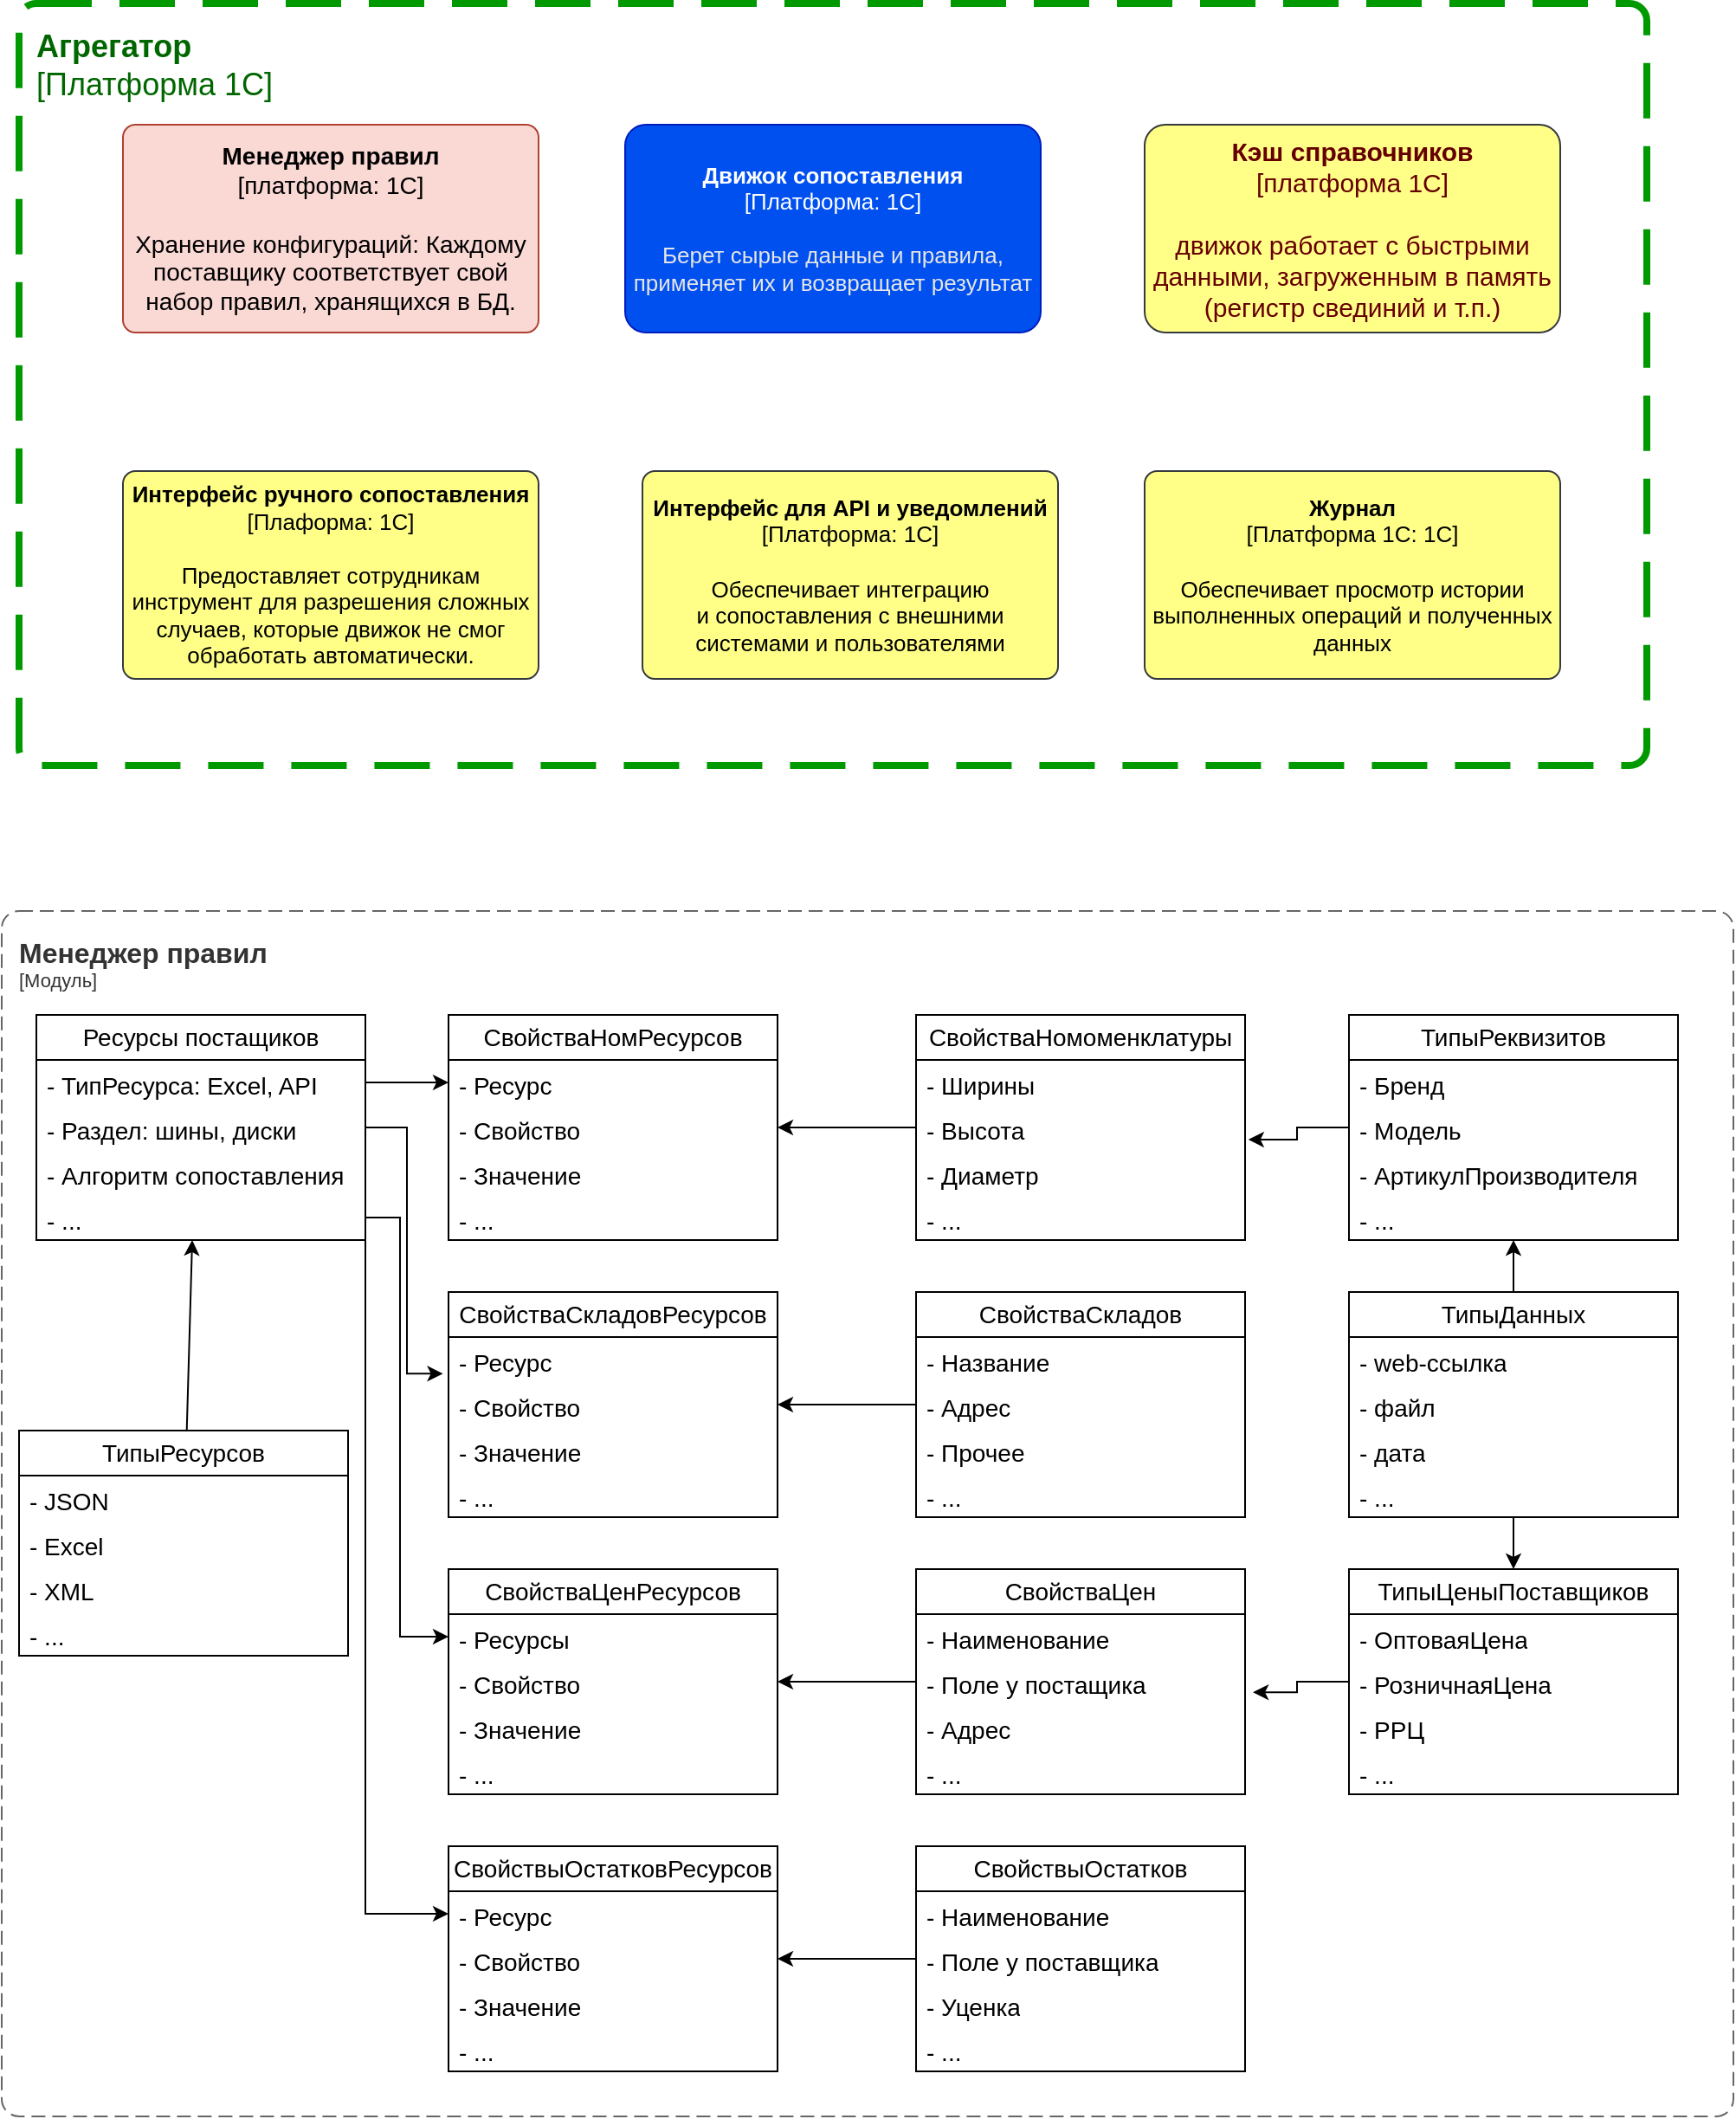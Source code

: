 <mxfile version="28.1.1">
  <diagram name="Страница — 1" id="Hz_CV8U_k82AHWR8ySK-">
    <mxGraphModel dx="2077" dy="1123" grid="1" gridSize="10" guides="1" tooltips="1" connect="1" arrows="1" fold="1" page="1" pageScale="1" pageWidth="827" pageHeight="1169" math="0" shadow="0">
      <root>
        <mxCell id="0" />
        <mxCell id="1" parent="0" />
        <object placeholders="1" c4Name="Менеджер правил" c4Type="платформа" c4Technology="1С" c4Description="Хранение конфигураций: Каждому поставщику соответствует свой набор правил, хранящихся в БД." label="&lt;font&gt;&lt;b&gt;%c4Name%&lt;/b&gt;&lt;/font&gt;&lt;div&gt;[%c4Type%: %c4Technology%]&lt;/div&gt;&lt;br&gt;&lt;div&gt;&lt;font&gt;%c4Description%&lt;/font&gt;&lt;/div&gt;" id="-YB36FEJ80O3NcBpRTo2-14">
          <mxCell style="rounded=1;whiteSpace=wrap;html=1;labelBackgroundColor=none;fillColor=#fad9d5;align=center;arcSize=6;strokeColor=#ae4132;metaEdit=1;resizable=0;points=[[0.25,0,0],[0.5,0,0],[0.75,0,0],[1,0.25,0],[1,0.5,0],[1,0.75,0],[0.75,1,0],[0.5,1,0],[0.25,1,0],[0,0.75,0],[0,0.5,0],[0,0.25,0]];fontSize=14;" vertex="1" parent="1">
            <mxGeometry x="90" y="800" width="240" height="120" as="geometry" />
          </mxCell>
        </object>
        <object placeholders="1" c4Name="Движок сопоставления" c4Type="Платформа" c4Technology="1С" c4Description="Берет сырые данные и правила, применяет их и возвращает результат" label="&lt;font&gt;&lt;b&gt;%c4Name%&lt;/b&gt;&lt;/font&gt;&lt;div&gt;[%c4Type%: %c4Technology%]&lt;/div&gt;&lt;br&gt;&lt;div&gt;&lt;font&gt;&lt;font color=&quot;#E6E6E6&quot;&gt;%c4Description%&lt;/font&gt;&lt;/font&gt;&lt;/div&gt;" id="-YB36FEJ80O3NcBpRTo2-15">
          <mxCell style="rounded=1;whiteSpace=wrap;html=1;fontSize=13;labelBackgroundColor=none;fillColor=#0050ef;align=center;arcSize=10;strokeColor=#001DBC;metaEdit=1;resizable=0;points=[[0.25,0,0],[0.5,0,0],[0.75,0,0],[1,0.25,0],[1,0.5,0],[1,0.75,0],[0.75,1,0],[0.5,1,0],[0.25,1,0],[0,0.75,0],[0,0.5,0],[0,0.25,0]];fontColor=#ffffff;" vertex="1" parent="1">
            <mxGeometry x="380" y="800" width="240" height="120" as="geometry" />
          </mxCell>
        </object>
        <object placeholders="1" c4Name="Кэш справочников" c4Type="платформа 1С" c4Description=" движок работает с быстрыми данными, загруженным в память (регистр свединий и т.п.)" label="&lt;font&gt;&lt;b&gt;%c4Name%&lt;/b&gt;&lt;/font&gt;&lt;div&gt;[%c4Type%]&lt;/div&gt;&lt;br&gt;&lt;div&gt;&lt;font&gt;&lt;font&gt;%c4Description%&lt;/font&gt;&lt;/font&gt;&lt;/div&gt;" id="-YB36FEJ80O3NcBpRTo2-16">
          <mxCell style="rounded=1;whiteSpace=wrap;html=1;labelBackgroundColor=none;fillColor=#ffff88;align=center;arcSize=10;strokeColor=#36393d;metaEdit=1;resizable=0;points=[[0.25,0,0],[0.5,0,0],[0.75,0,0],[1,0.25,0],[1,0.5,0],[1,0.75,0],[0.75,1,0],[0.5,1,0],[0.25,1,0],[0,0.75,0],[0,0.5,0],[0,0.25,0]];fontSize=15;fontColor=#660000;" vertex="1" parent="1">
            <mxGeometry x="680" y="800" width="240" height="120" as="geometry" />
          </mxCell>
        </object>
        <object placeholders="1" c4Name="Интерфейс ручного сопоставления" c4Type="Плаформа" c4Technology="1С" c4Description="Предоставляет сотрудникам инструмент для разрешения сложных случаев, которые движок не смог обработать автоматически." label="&lt;font&gt;&lt;b&gt;%c4Name%&lt;/b&gt;&lt;/font&gt;&lt;div&gt;[%c4Type%: %c4Technology%]&lt;/div&gt;&lt;br&gt;&lt;div&gt;&lt;font&gt;%c4Description%&lt;/font&gt;&lt;/div&gt;" id="-YB36FEJ80O3NcBpRTo2-17">
          <mxCell style="rounded=1;whiteSpace=wrap;html=1;labelBackgroundColor=none;fillColor=#ffff88;align=center;arcSize=6;strokeColor=#36393d;metaEdit=1;resizable=0;points=[[0.25,0,0],[0.5,0,0],[0.75,0,0],[1,0.25,0],[1,0.5,0],[1,0.75,0],[0.75,1,0],[0.5,1,0],[0.25,1,0],[0,0.75,0],[0,0.5,0],[0,0.25,0]];fontSize=13;" vertex="1" parent="1">
            <mxGeometry x="90" y="1000" width="240" height="120" as="geometry" />
          </mxCell>
        </object>
        <object placeholders="1" c4Name="Интерфейс для API и уведомлений" c4Type="Платформа" c4Technology="1С" c4Description="Обеспечивает интеграцию &#xa; и сопоставления с внешними системами и пользователями" label="&lt;font&gt;&lt;b&gt;%c4Name%&lt;/b&gt;&lt;/font&gt;&lt;div&gt;[%c4Type%: %c4Technology%]&lt;/div&gt;&lt;br&gt;&lt;div&gt;&lt;font&gt;%c4Description%&lt;/font&gt;&lt;/div&gt;" id="-YB36FEJ80O3NcBpRTo2-18">
          <mxCell style="rounded=1;whiteSpace=wrap;html=1;labelBackgroundColor=none;fillColor=#ffff88;align=center;arcSize=6;strokeColor=#36393d;metaEdit=1;resizable=0;points=[[0.25,0,0],[0.5,0,0],[0.75,0,0],[1,0.25,0],[1,0.5,0],[1,0.75,0],[0.75,1,0],[0.5,1,0],[0.25,1,0],[0,0.75,0],[0,0.5,0],[0,0.25,0]];fontSize=13;" vertex="1" parent="1">
            <mxGeometry x="390" y="1000" width="240" height="120" as="geometry" />
          </mxCell>
        </object>
        <object placeholders="1" c4Name="Журнал" c4Type="Платформа 1С" c4Technology="1С" c4Description="Обеспечивает просмотр истории выполненных операций и полученных данных" label="&lt;font&gt;&lt;b&gt;%c4Name%&lt;/b&gt;&lt;/font&gt;&lt;div&gt;[%c4Type%: %c4Technology%]&lt;/div&gt;&lt;br&gt;&lt;div&gt;&lt;font&gt;%c4Description%&lt;/font&gt;&lt;/div&gt;" id="-YB36FEJ80O3NcBpRTo2-19">
          <mxCell style="rounded=1;whiteSpace=wrap;html=1;labelBackgroundColor=none;fillColor=#ffff88;align=center;arcSize=6;strokeColor=#36393d;metaEdit=1;resizable=0;points=[[0.25,0,0],[0.5,0,0],[0.75,0,0],[1,0.25,0],[1,0.5,0],[1,0.75,0],[0.75,1,0],[0.5,1,0],[0.25,1,0],[0,0.75,0],[0,0.5,0],[0,0.25,0]];fontSize=13;" vertex="1" parent="1">
            <mxGeometry x="680" y="1000" width="240" height="120" as="geometry" />
          </mxCell>
        </object>
        <object placeholders="1" c4Name="Агрегатор" c4Type="Платформа 1С" c4Application="Платформа 1С" label="&lt;font&gt;&lt;b&gt;&lt;div style=&quot;text-align: left&quot;&gt;%c4Name%&lt;/div&gt;&lt;/b&gt;&lt;/font&gt;&lt;div style=&quot;text-align: left&quot;&gt;[%c4Application%]&lt;/div&gt;" id="-YB36FEJ80O3NcBpRTo2-20">
          <mxCell style="rounded=1;fontSize=18;whiteSpace=wrap;html=1;dashed=1;arcSize=20;labelBackgroundColor=none;align=left;verticalAlign=top;labelBorderColor=none;spacingTop=0;spacing=10;dashPattern=8 4;metaEdit=1;rotatable=0;perimeter=rectanglePerimeter;labelPadding=0;allowArrows=0;connectable=0;expand=0;recursiveResize=0;editable=1;pointerEvents=0;absoluteArcSize=1;points=[[0.25,0,0],[0.5,0,0],[0.75,0,0],[1,0.25,0],[1,0.5,0],[1,0.75,0],[0.75,1,0],[0.5,1,0],[0.25,1,0],[0,0.75,0],[0,0.5,0],[0,0.25,0]];strokeWidth=4;fillColor=none;strokeColor=#009900;fontColor=#006600;" vertex="1" parent="1">
            <mxGeometry x="30" y="730" width="940" height="440" as="geometry" />
          </mxCell>
        </object>
        <mxCell id="-YB36FEJ80O3NcBpRTo2-104" style="edgeStyle=orthogonalEdgeStyle;rounded=0;orthogonalLoop=1;jettySize=auto;html=1;entryX=0;entryY=0.5;entryDx=0;entryDy=0;" edge="1" parent="1" source="-YB36FEJ80O3NcBpRTo2-22" target="-YB36FEJ80O3NcBpRTo2-68">
          <mxGeometry relative="1" as="geometry">
            <Array as="points">
              <mxPoint x="230" y="1833" />
            </Array>
          </mxGeometry>
        </mxCell>
        <mxCell id="-YB36FEJ80O3NcBpRTo2-22" value="Ресурсы постащиков" style="swimlane;fontStyle=0;childLayout=stackLayout;horizontal=1;startSize=26;fillColor=none;horizontalStack=0;resizeParent=1;resizeParentMax=0;resizeLast=0;collapsible=1;marginBottom=0;whiteSpace=wrap;html=1;fontSize=14;" vertex="1" parent="1">
          <mxGeometry x="40" y="1314" width="190" height="130" as="geometry" />
        </mxCell>
        <mxCell id="-YB36FEJ80O3NcBpRTo2-23" value="- ТипРесурса: Excel, API" style="text;strokeColor=none;fillColor=none;align=left;verticalAlign=top;spacingLeft=4;spacingRight=4;overflow=hidden;rotatable=0;points=[[0,0.5],[1,0.5]];portConstraint=eastwest;whiteSpace=wrap;html=1;fontSize=14;" vertex="1" parent="-YB36FEJ80O3NcBpRTo2-22">
          <mxGeometry y="26" width="190" height="26" as="geometry" />
        </mxCell>
        <mxCell id="-YB36FEJ80O3NcBpRTo2-24" value="- Раздел: шины, диски" style="text;strokeColor=none;fillColor=none;align=left;verticalAlign=top;spacingLeft=4;spacingRight=4;overflow=hidden;rotatable=0;points=[[0,0.5],[1,0.5]];portConstraint=eastwest;whiteSpace=wrap;html=1;fontSize=14;" vertex="1" parent="-YB36FEJ80O3NcBpRTo2-22">
          <mxGeometry y="52" width="190" height="26" as="geometry" />
        </mxCell>
        <mxCell id="-YB36FEJ80O3NcBpRTo2-25" value="- Алгоритм сопоставления" style="text;strokeColor=none;fillColor=none;align=left;verticalAlign=top;spacingLeft=4;spacingRight=4;overflow=hidden;rotatable=0;points=[[0,0.5],[1,0.5]];portConstraint=eastwest;whiteSpace=wrap;html=1;fontSize=14;" vertex="1" parent="-YB36FEJ80O3NcBpRTo2-22">
          <mxGeometry y="78" width="190" height="26" as="geometry" />
        </mxCell>
        <mxCell id="-YB36FEJ80O3NcBpRTo2-26" value="- ..." style="text;strokeColor=none;fillColor=none;align=left;verticalAlign=top;spacingLeft=4;spacingRight=4;overflow=hidden;rotatable=0;points=[[0,0.5],[1,0.5]];portConstraint=eastwest;whiteSpace=wrap;html=1;fontSize=14;" vertex="1" parent="-YB36FEJ80O3NcBpRTo2-22">
          <mxGeometry y="104" width="190" height="26" as="geometry" />
        </mxCell>
        <mxCell id="-YB36FEJ80O3NcBpRTo2-27" value="ТипыРеквизитов" style="swimlane;fontStyle=0;childLayout=stackLayout;horizontal=1;startSize=26;fillColor=none;horizontalStack=0;resizeParent=1;resizeParentMax=0;resizeLast=0;collapsible=1;marginBottom=0;whiteSpace=wrap;html=1;fontSize=14;" vertex="1" parent="1">
          <mxGeometry x="798" y="1314" width="190" height="130" as="geometry" />
        </mxCell>
        <mxCell id="-YB36FEJ80O3NcBpRTo2-28" value="- Бренд" style="text;strokeColor=none;fillColor=none;align=left;verticalAlign=top;spacingLeft=4;spacingRight=4;overflow=hidden;rotatable=0;points=[[0,0.5],[1,0.5]];portConstraint=eastwest;whiteSpace=wrap;html=1;fontSize=14;" vertex="1" parent="-YB36FEJ80O3NcBpRTo2-27">
          <mxGeometry y="26" width="190" height="26" as="geometry" />
        </mxCell>
        <mxCell id="-YB36FEJ80O3NcBpRTo2-29" value="- Модель" style="text;strokeColor=none;fillColor=none;align=left;verticalAlign=top;spacingLeft=4;spacingRight=4;overflow=hidden;rotatable=0;points=[[0,0.5],[1,0.5]];portConstraint=eastwest;whiteSpace=wrap;html=1;fontSize=14;" vertex="1" parent="-YB36FEJ80O3NcBpRTo2-27">
          <mxGeometry y="52" width="190" height="26" as="geometry" />
        </mxCell>
        <mxCell id="-YB36FEJ80O3NcBpRTo2-30" value="- АртикулПроизводителя" style="text;strokeColor=none;fillColor=none;align=left;verticalAlign=top;spacingLeft=4;spacingRight=4;overflow=hidden;rotatable=0;points=[[0,0.5],[1,0.5]];portConstraint=eastwest;whiteSpace=wrap;html=1;fontSize=14;" vertex="1" parent="-YB36FEJ80O3NcBpRTo2-27">
          <mxGeometry y="78" width="190" height="26" as="geometry" />
        </mxCell>
        <mxCell id="-YB36FEJ80O3NcBpRTo2-31" value="- ..." style="text;strokeColor=none;fillColor=none;align=left;verticalAlign=top;spacingLeft=4;spacingRight=4;overflow=hidden;rotatable=0;points=[[0,0.5],[1,0.5]];portConstraint=eastwest;whiteSpace=wrap;html=1;fontSize=14;" vertex="1" parent="-YB36FEJ80O3NcBpRTo2-27">
          <mxGeometry y="104" width="190" height="26" as="geometry" />
        </mxCell>
        <mxCell id="-YB36FEJ80O3NcBpRTo2-32" value="ТипыРесурсов" style="swimlane;fontStyle=0;childLayout=stackLayout;horizontal=1;startSize=26;fillColor=none;horizontalStack=0;resizeParent=1;resizeParentMax=0;resizeLast=0;collapsible=1;marginBottom=0;whiteSpace=wrap;html=1;fontSize=14;" vertex="1" parent="1">
          <mxGeometry x="30" y="1554" width="190" height="130" as="geometry" />
        </mxCell>
        <mxCell id="-YB36FEJ80O3NcBpRTo2-33" value="- JSON" style="text;strokeColor=none;fillColor=none;align=left;verticalAlign=top;spacingLeft=4;spacingRight=4;overflow=hidden;rotatable=0;points=[[0,0.5],[1,0.5]];portConstraint=eastwest;whiteSpace=wrap;html=1;fontSize=14;" vertex="1" parent="-YB36FEJ80O3NcBpRTo2-32">
          <mxGeometry y="26" width="190" height="26" as="geometry" />
        </mxCell>
        <mxCell id="-YB36FEJ80O3NcBpRTo2-34" value="- Excel" style="text;strokeColor=none;fillColor=none;align=left;verticalAlign=top;spacingLeft=4;spacingRight=4;overflow=hidden;rotatable=0;points=[[0,0.5],[1,0.5]];portConstraint=eastwest;whiteSpace=wrap;html=1;fontSize=14;" vertex="1" parent="-YB36FEJ80O3NcBpRTo2-32">
          <mxGeometry y="52" width="190" height="26" as="geometry" />
        </mxCell>
        <mxCell id="-YB36FEJ80O3NcBpRTo2-35" value="- XML" style="text;strokeColor=none;fillColor=none;align=left;verticalAlign=top;spacingLeft=4;spacingRight=4;overflow=hidden;rotatable=0;points=[[0,0.5],[1,0.5]];portConstraint=eastwest;whiteSpace=wrap;html=1;fontSize=14;" vertex="1" parent="-YB36FEJ80O3NcBpRTo2-32">
          <mxGeometry y="78" width="190" height="26" as="geometry" />
        </mxCell>
        <mxCell id="-YB36FEJ80O3NcBpRTo2-36" value="- ..." style="text;strokeColor=none;fillColor=none;align=left;verticalAlign=top;spacingLeft=4;spacingRight=4;overflow=hidden;rotatable=0;points=[[0,0.5],[1,0.5]];portConstraint=eastwest;whiteSpace=wrap;html=1;fontSize=14;" vertex="1" parent="-YB36FEJ80O3NcBpRTo2-32">
          <mxGeometry y="104" width="190" height="26" as="geometry" />
        </mxCell>
        <mxCell id="-YB36FEJ80O3NcBpRTo2-112" style="edgeStyle=orthogonalEdgeStyle;rounded=0;orthogonalLoop=1;jettySize=auto;html=1;entryX=0.5;entryY=0;entryDx=0;entryDy=0;" edge="1" parent="1" source="-YB36FEJ80O3NcBpRTo2-37" target="-YB36FEJ80O3NcBpRTo2-42">
          <mxGeometry relative="1" as="geometry" />
        </mxCell>
        <mxCell id="-YB36FEJ80O3NcBpRTo2-37" value="ТипыДанных" style="swimlane;fontStyle=0;childLayout=stackLayout;horizontal=1;startSize=26;fillColor=none;horizontalStack=0;resizeParent=1;resizeParentMax=0;resizeLast=0;collapsible=1;marginBottom=0;whiteSpace=wrap;html=1;fontSize=14;" vertex="1" parent="1">
          <mxGeometry x="798" y="1474" width="190" height="130" as="geometry" />
        </mxCell>
        <mxCell id="-YB36FEJ80O3NcBpRTo2-38" value="- web-ссылка" style="text;strokeColor=none;fillColor=none;align=left;verticalAlign=top;spacingLeft=4;spacingRight=4;overflow=hidden;rotatable=0;points=[[0,0.5],[1,0.5]];portConstraint=eastwest;whiteSpace=wrap;html=1;fontSize=14;" vertex="1" parent="-YB36FEJ80O3NcBpRTo2-37">
          <mxGeometry y="26" width="190" height="26" as="geometry" />
        </mxCell>
        <mxCell id="-YB36FEJ80O3NcBpRTo2-39" value="- файл" style="text;strokeColor=none;fillColor=none;align=left;verticalAlign=top;spacingLeft=4;spacingRight=4;overflow=hidden;rotatable=0;points=[[0,0.5],[1,0.5]];portConstraint=eastwest;whiteSpace=wrap;html=1;fontSize=14;" vertex="1" parent="-YB36FEJ80O3NcBpRTo2-37">
          <mxGeometry y="52" width="190" height="26" as="geometry" />
        </mxCell>
        <mxCell id="-YB36FEJ80O3NcBpRTo2-40" value="- дата" style="text;strokeColor=none;fillColor=none;align=left;verticalAlign=top;spacingLeft=4;spacingRight=4;overflow=hidden;rotatable=0;points=[[0,0.5],[1,0.5]];portConstraint=eastwest;whiteSpace=wrap;html=1;fontSize=14;" vertex="1" parent="-YB36FEJ80O3NcBpRTo2-37">
          <mxGeometry y="78" width="190" height="26" as="geometry" />
        </mxCell>
        <mxCell id="-YB36FEJ80O3NcBpRTo2-41" value="- ..." style="text;strokeColor=none;fillColor=none;align=left;verticalAlign=top;spacingLeft=4;spacingRight=4;overflow=hidden;rotatable=0;points=[[0,0.5],[1,0.5]];portConstraint=eastwest;whiteSpace=wrap;html=1;fontSize=14;" vertex="1" parent="-YB36FEJ80O3NcBpRTo2-37">
          <mxGeometry y="104" width="190" height="26" as="geometry" />
        </mxCell>
        <mxCell id="-YB36FEJ80O3NcBpRTo2-42" value="ТипыЦеныПоставщиков" style="swimlane;fontStyle=0;childLayout=stackLayout;horizontal=1;startSize=26;fillColor=none;horizontalStack=0;resizeParent=1;resizeParentMax=0;resizeLast=0;collapsible=1;marginBottom=0;whiteSpace=wrap;html=1;fontSize=14;" vertex="1" parent="1">
          <mxGeometry x="798" y="1634" width="190" height="130" as="geometry" />
        </mxCell>
        <mxCell id="-YB36FEJ80O3NcBpRTo2-43" value="- ОптоваяЦена" style="text;strokeColor=none;fillColor=none;align=left;verticalAlign=top;spacingLeft=4;spacingRight=4;overflow=hidden;rotatable=0;points=[[0,0.5],[1,0.5]];portConstraint=eastwest;whiteSpace=wrap;html=1;fontSize=14;" vertex="1" parent="-YB36FEJ80O3NcBpRTo2-42">
          <mxGeometry y="26" width="190" height="26" as="geometry" />
        </mxCell>
        <mxCell id="-YB36FEJ80O3NcBpRTo2-44" value="- РозничнаяЦена" style="text;strokeColor=none;fillColor=none;align=left;verticalAlign=top;spacingLeft=4;spacingRight=4;overflow=hidden;rotatable=0;points=[[0,0.5],[1,0.5]];portConstraint=eastwest;whiteSpace=wrap;html=1;fontSize=14;" vertex="1" parent="-YB36FEJ80O3NcBpRTo2-42">
          <mxGeometry y="52" width="190" height="26" as="geometry" />
        </mxCell>
        <mxCell id="-YB36FEJ80O3NcBpRTo2-45" value="- РРЦ" style="text;strokeColor=none;fillColor=none;align=left;verticalAlign=top;spacingLeft=4;spacingRight=4;overflow=hidden;rotatable=0;points=[[0,0.5],[1,0.5]];portConstraint=eastwest;whiteSpace=wrap;html=1;fontSize=14;" vertex="1" parent="-YB36FEJ80O3NcBpRTo2-42">
          <mxGeometry y="78" width="190" height="26" as="geometry" />
        </mxCell>
        <mxCell id="-YB36FEJ80O3NcBpRTo2-46" value="- ..." style="text;strokeColor=none;fillColor=none;align=left;verticalAlign=top;spacingLeft=4;spacingRight=4;overflow=hidden;rotatable=0;points=[[0,0.5],[1,0.5]];portConstraint=eastwest;whiteSpace=wrap;html=1;fontSize=14;" vertex="1" parent="-YB36FEJ80O3NcBpRTo2-42">
          <mxGeometry y="104" width="190" height="26" as="geometry" />
        </mxCell>
        <mxCell id="-YB36FEJ80O3NcBpRTo2-52" value="СвойстваНомРесурсов" style="swimlane;fontStyle=0;childLayout=stackLayout;horizontal=1;startSize=26;fillColor=none;horizontalStack=0;resizeParent=1;resizeParentMax=0;resizeLast=0;collapsible=1;marginBottom=0;whiteSpace=wrap;html=1;fontSize=14;" vertex="1" parent="1">
          <mxGeometry x="278" y="1314" width="190" height="130" as="geometry" />
        </mxCell>
        <mxCell id="-YB36FEJ80O3NcBpRTo2-53" value="- Ресурс" style="text;strokeColor=none;fillColor=none;align=left;verticalAlign=top;spacingLeft=4;spacingRight=4;overflow=hidden;rotatable=0;points=[[0,0.5],[1,0.5]];portConstraint=eastwest;whiteSpace=wrap;html=1;fontSize=14;" vertex="1" parent="-YB36FEJ80O3NcBpRTo2-52">
          <mxGeometry y="26" width="190" height="26" as="geometry" />
        </mxCell>
        <mxCell id="-YB36FEJ80O3NcBpRTo2-54" value="- Свойство" style="text;strokeColor=none;fillColor=none;align=left;verticalAlign=top;spacingLeft=4;spacingRight=4;overflow=hidden;rotatable=0;points=[[0,0.5],[1,0.5]];portConstraint=eastwest;whiteSpace=wrap;html=1;fontSize=14;" vertex="1" parent="-YB36FEJ80O3NcBpRTo2-52">
          <mxGeometry y="52" width="190" height="26" as="geometry" />
        </mxCell>
        <mxCell id="-YB36FEJ80O3NcBpRTo2-55" value="- Значение" style="text;strokeColor=none;fillColor=none;align=left;verticalAlign=top;spacingLeft=4;spacingRight=4;overflow=hidden;rotatable=0;points=[[0,0.5],[1,0.5]];portConstraint=eastwest;whiteSpace=wrap;html=1;fontSize=14;" vertex="1" parent="-YB36FEJ80O3NcBpRTo2-52">
          <mxGeometry y="78" width="190" height="26" as="geometry" />
        </mxCell>
        <mxCell id="-YB36FEJ80O3NcBpRTo2-56" value="- ..." style="text;strokeColor=none;fillColor=none;align=left;verticalAlign=top;spacingLeft=4;spacingRight=4;overflow=hidden;rotatable=0;points=[[0,0.5],[1,0.5]];portConstraint=eastwest;whiteSpace=wrap;html=1;fontSize=14;" vertex="1" parent="-YB36FEJ80O3NcBpRTo2-52">
          <mxGeometry y="104" width="190" height="26" as="geometry" />
        </mxCell>
        <mxCell id="-YB36FEJ80O3NcBpRTo2-57" value="СвойстваСкладовРесурсов" style="swimlane;fontStyle=0;childLayout=stackLayout;horizontal=1;startSize=26;fillColor=none;horizontalStack=0;resizeParent=1;resizeParentMax=0;resizeLast=0;collapsible=1;marginBottom=0;whiteSpace=wrap;html=1;fontSize=14;" vertex="1" parent="1">
          <mxGeometry x="278" y="1474" width="190" height="130" as="geometry" />
        </mxCell>
        <mxCell id="-YB36FEJ80O3NcBpRTo2-58" value="- Ресурс" style="text;strokeColor=none;fillColor=none;align=left;verticalAlign=top;spacingLeft=4;spacingRight=4;overflow=hidden;rotatable=0;points=[[0,0.5],[1,0.5]];portConstraint=eastwest;whiteSpace=wrap;html=1;fontSize=14;" vertex="1" parent="-YB36FEJ80O3NcBpRTo2-57">
          <mxGeometry y="26" width="190" height="26" as="geometry" />
        </mxCell>
        <mxCell id="-YB36FEJ80O3NcBpRTo2-59" value="- Свойство" style="text;strokeColor=none;fillColor=none;align=left;verticalAlign=top;spacingLeft=4;spacingRight=4;overflow=hidden;rotatable=0;points=[[0,0.5],[1,0.5]];portConstraint=eastwest;whiteSpace=wrap;html=1;fontSize=14;" vertex="1" parent="-YB36FEJ80O3NcBpRTo2-57">
          <mxGeometry y="52" width="190" height="26" as="geometry" />
        </mxCell>
        <mxCell id="-YB36FEJ80O3NcBpRTo2-60" value="- Значение" style="text;strokeColor=none;fillColor=none;align=left;verticalAlign=top;spacingLeft=4;spacingRight=4;overflow=hidden;rotatable=0;points=[[0,0.5],[1,0.5]];portConstraint=eastwest;whiteSpace=wrap;html=1;fontSize=14;" vertex="1" parent="-YB36FEJ80O3NcBpRTo2-57">
          <mxGeometry y="78" width="190" height="26" as="geometry" />
        </mxCell>
        <mxCell id="-YB36FEJ80O3NcBpRTo2-61" value="- ..." style="text;strokeColor=none;fillColor=none;align=left;verticalAlign=top;spacingLeft=4;spacingRight=4;overflow=hidden;rotatable=0;points=[[0,0.5],[1,0.5]];portConstraint=eastwest;whiteSpace=wrap;html=1;fontSize=14;" vertex="1" parent="-YB36FEJ80O3NcBpRTo2-57">
          <mxGeometry y="104" width="190" height="26" as="geometry" />
        </mxCell>
        <mxCell id="-YB36FEJ80O3NcBpRTo2-62" value="СвойстваЦенРесурсов" style="swimlane;fontStyle=0;childLayout=stackLayout;horizontal=1;startSize=26;fillColor=none;horizontalStack=0;resizeParent=1;resizeParentMax=0;resizeLast=0;collapsible=1;marginBottom=0;whiteSpace=wrap;html=1;fontSize=14;" vertex="1" parent="1">
          <mxGeometry x="278" y="1634" width="190" height="130" as="geometry" />
        </mxCell>
        <mxCell id="-YB36FEJ80O3NcBpRTo2-63" value="- Ресурсы" style="text;strokeColor=none;fillColor=none;align=left;verticalAlign=top;spacingLeft=4;spacingRight=4;overflow=hidden;rotatable=0;points=[[0,0.5],[1,0.5]];portConstraint=eastwest;whiteSpace=wrap;html=1;fontSize=14;" vertex="1" parent="-YB36FEJ80O3NcBpRTo2-62">
          <mxGeometry y="26" width="190" height="26" as="geometry" />
        </mxCell>
        <mxCell id="-YB36FEJ80O3NcBpRTo2-64" value="- Свойство" style="text;strokeColor=none;fillColor=none;align=left;verticalAlign=top;spacingLeft=4;spacingRight=4;overflow=hidden;rotatable=0;points=[[0,0.5],[1,0.5]];portConstraint=eastwest;whiteSpace=wrap;html=1;fontSize=14;" vertex="1" parent="-YB36FEJ80O3NcBpRTo2-62">
          <mxGeometry y="52" width="190" height="26" as="geometry" />
        </mxCell>
        <mxCell id="-YB36FEJ80O3NcBpRTo2-65" value="- Значение" style="text;strokeColor=none;fillColor=none;align=left;verticalAlign=top;spacingLeft=4;spacingRight=4;overflow=hidden;rotatable=0;points=[[0,0.5],[1,0.5]];portConstraint=eastwest;whiteSpace=wrap;html=1;fontSize=14;" vertex="1" parent="-YB36FEJ80O3NcBpRTo2-62">
          <mxGeometry y="78" width="190" height="26" as="geometry" />
        </mxCell>
        <mxCell id="-YB36FEJ80O3NcBpRTo2-66" value="- ..." style="text;strokeColor=none;fillColor=none;align=left;verticalAlign=top;spacingLeft=4;spacingRight=4;overflow=hidden;rotatable=0;points=[[0,0.5],[1,0.5]];portConstraint=eastwest;whiteSpace=wrap;html=1;fontSize=14;" vertex="1" parent="-YB36FEJ80O3NcBpRTo2-62">
          <mxGeometry y="104" width="190" height="26" as="geometry" />
        </mxCell>
        <mxCell id="-YB36FEJ80O3NcBpRTo2-67" value="СвойствыОстатковРесурсов" style="swimlane;fontStyle=0;childLayout=stackLayout;horizontal=1;startSize=26;fillColor=none;horizontalStack=0;resizeParent=1;resizeParentMax=0;resizeLast=0;collapsible=1;marginBottom=0;whiteSpace=wrap;html=1;fontSize=14;" vertex="1" parent="1">
          <mxGeometry x="278" y="1794" width="190" height="130" as="geometry" />
        </mxCell>
        <mxCell id="-YB36FEJ80O3NcBpRTo2-68" value="- Ресурс" style="text;strokeColor=none;fillColor=none;align=left;verticalAlign=top;spacingLeft=4;spacingRight=4;overflow=hidden;rotatable=0;points=[[0,0.5],[1,0.5]];portConstraint=eastwest;whiteSpace=wrap;html=1;fontSize=14;" vertex="1" parent="-YB36FEJ80O3NcBpRTo2-67">
          <mxGeometry y="26" width="190" height="26" as="geometry" />
        </mxCell>
        <mxCell id="-YB36FEJ80O3NcBpRTo2-69" value="- Свойство" style="text;strokeColor=none;fillColor=none;align=left;verticalAlign=top;spacingLeft=4;spacingRight=4;overflow=hidden;rotatable=0;points=[[0,0.5],[1,0.5]];portConstraint=eastwest;whiteSpace=wrap;html=1;fontSize=14;" vertex="1" parent="-YB36FEJ80O3NcBpRTo2-67">
          <mxGeometry y="52" width="190" height="26" as="geometry" />
        </mxCell>
        <mxCell id="-YB36FEJ80O3NcBpRTo2-70" value="- Значение" style="text;strokeColor=none;fillColor=none;align=left;verticalAlign=top;spacingLeft=4;spacingRight=4;overflow=hidden;rotatable=0;points=[[0,0.5],[1,0.5]];portConstraint=eastwest;whiteSpace=wrap;html=1;fontSize=14;" vertex="1" parent="-YB36FEJ80O3NcBpRTo2-67">
          <mxGeometry y="78" width="190" height="26" as="geometry" />
        </mxCell>
        <mxCell id="-YB36FEJ80O3NcBpRTo2-71" value="- ..." style="text;strokeColor=none;fillColor=none;align=left;verticalAlign=top;spacingLeft=4;spacingRight=4;overflow=hidden;rotatable=0;points=[[0,0.5],[1,0.5]];portConstraint=eastwest;whiteSpace=wrap;html=1;fontSize=14;" vertex="1" parent="-YB36FEJ80O3NcBpRTo2-67">
          <mxGeometry y="104" width="190" height="26" as="geometry" />
        </mxCell>
        <object placeholders="1" c4Name="Менеджер правил" c4Type="ContainerScopeBoundary" c4Application="Модуль" label="&lt;font style=&quot;font-size: 16px&quot;&gt;&lt;b&gt;&lt;div style=&quot;text-align: left&quot;&gt;%c4Name%&lt;/div&gt;&lt;/b&gt;&lt;/font&gt;&lt;div style=&quot;text-align: left&quot;&gt;[%c4Application%]&lt;/div&gt;" id="-YB36FEJ80O3NcBpRTo2-77">
          <mxCell style="rounded=1;fontSize=11;whiteSpace=wrap;html=1;dashed=1;arcSize=20;fillColor=none;strokeColor=#666666;fontColor=#333333;labelBackgroundColor=none;align=left;verticalAlign=top;labelBorderColor=none;spacingTop=0;spacing=10;dashPattern=8 4;metaEdit=1;rotatable=0;perimeter=rectanglePerimeter;noLabel=0;labelPadding=0;allowArrows=0;connectable=0;expand=0;recursiveResize=0;editable=1;pointerEvents=0;absoluteArcSize=1;points=[[0.25,0,0],[0.5,0,0],[0.75,0,0],[1,0.25,0],[1,0.5,0],[1,0.75,0],[0.75,1,0],[0.5,1,0],[0.25,1,0],[0,0.75,0],[0,0.5,0],[0,0.25,0]];" vertex="1" parent="1">
            <mxGeometry x="20" y="1254" width="1000" height="696" as="geometry" />
          </mxCell>
        </object>
        <mxCell id="-YB36FEJ80O3NcBpRTo2-78" style="edgeStyle=orthogonalEdgeStyle;rounded=0;orthogonalLoop=1;jettySize=auto;html=1;entryX=0;entryY=0.5;entryDx=0;entryDy=0;" edge="1" parent="1" source="-YB36FEJ80O3NcBpRTo2-23" target="-YB36FEJ80O3NcBpRTo2-53">
          <mxGeometry relative="1" as="geometry" />
        </mxCell>
        <mxCell id="-YB36FEJ80O3NcBpRTo2-105" style="edgeStyle=orthogonalEdgeStyle;rounded=0;orthogonalLoop=1;jettySize=auto;html=1;entryX=1;entryY=0.5;entryDx=0;entryDy=0;" edge="1" parent="1" source="-YB36FEJ80O3NcBpRTo2-80" target="-YB36FEJ80O3NcBpRTo2-54">
          <mxGeometry relative="1" as="geometry" />
        </mxCell>
        <mxCell id="-YB36FEJ80O3NcBpRTo2-80" value="СвойстваНомоменклатуры" style="swimlane;fontStyle=0;childLayout=stackLayout;horizontal=1;startSize=26;fillColor=none;horizontalStack=0;resizeParent=1;resizeParentMax=0;resizeLast=0;collapsible=1;marginBottom=0;whiteSpace=wrap;html=1;fontSize=14;" vertex="1" parent="1">
          <mxGeometry x="548" y="1314" width="190" height="130" as="geometry" />
        </mxCell>
        <mxCell id="-YB36FEJ80O3NcBpRTo2-81" value="- Ширины" style="text;strokeColor=none;fillColor=none;align=left;verticalAlign=top;spacingLeft=4;spacingRight=4;overflow=hidden;rotatable=0;points=[[0,0.5],[1,0.5]];portConstraint=eastwest;whiteSpace=wrap;html=1;fontSize=14;" vertex="1" parent="-YB36FEJ80O3NcBpRTo2-80">
          <mxGeometry y="26" width="190" height="26" as="geometry" />
        </mxCell>
        <mxCell id="-YB36FEJ80O3NcBpRTo2-82" value="- Высота" style="text;strokeColor=none;fillColor=none;align=left;verticalAlign=top;spacingLeft=4;spacingRight=4;overflow=hidden;rotatable=0;points=[[0,0.5],[1,0.5]];portConstraint=eastwest;whiteSpace=wrap;html=1;fontSize=14;" vertex="1" parent="-YB36FEJ80O3NcBpRTo2-80">
          <mxGeometry y="52" width="190" height="26" as="geometry" />
        </mxCell>
        <mxCell id="-YB36FEJ80O3NcBpRTo2-83" value="- Диаметр" style="text;strokeColor=none;fillColor=none;align=left;verticalAlign=top;spacingLeft=4;spacingRight=4;overflow=hidden;rotatable=0;points=[[0,0.5],[1,0.5]];portConstraint=eastwest;whiteSpace=wrap;html=1;fontSize=14;" vertex="1" parent="-YB36FEJ80O3NcBpRTo2-80">
          <mxGeometry y="78" width="190" height="26" as="geometry" />
        </mxCell>
        <mxCell id="-YB36FEJ80O3NcBpRTo2-84" value="- ..." style="text;strokeColor=none;fillColor=none;align=left;verticalAlign=top;spacingLeft=4;spacingRight=4;overflow=hidden;rotatable=0;points=[[0,0.5],[1,0.5]];portConstraint=eastwest;whiteSpace=wrap;html=1;fontSize=14;" vertex="1" parent="-YB36FEJ80O3NcBpRTo2-80">
          <mxGeometry y="104" width="190" height="26" as="geometry" />
        </mxCell>
        <mxCell id="-YB36FEJ80O3NcBpRTo2-85" value="СвойстваСкладов" style="swimlane;fontStyle=0;childLayout=stackLayout;horizontal=1;startSize=26;fillColor=none;horizontalStack=0;resizeParent=1;resizeParentMax=0;resizeLast=0;collapsible=1;marginBottom=0;whiteSpace=wrap;html=1;fontSize=14;" vertex="1" parent="1">
          <mxGeometry x="548" y="1474" width="190" height="130" as="geometry" />
        </mxCell>
        <mxCell id="-YB36FEJ80O3NcBpRTo2-86" value="- Название" style="text;strokeColor=none;fillColor=none;align=left;verticalAlign=top;spacingLeft=4;spacingRight=4;overflow=hidden;rotatable=0;points=[[0,0.5],[1,0.5]];portConstraint=eastwest;whiteSpace=wrap;html=1;fontSize=14;" vertex="1" parent="-YB36FEJ80O3NcBpRTo2-85">
          <mxGeometry y="26" width="190" height="26" as="geometry" />
        </mxCell>
        <mxCell id="-YB36FEJ80O3NcBpRTo2-87" value="- Адрес" style="text;strokeColor=none;fillColor=none;align=left;verticalAlign=top;spacingLeft=4;spacingRight=4;overflow=hidden;rotatable=0;points=[[0,0.5],[1,0.5]];portConstraint=eastwest;whiteSpace=wrap;html=1;fontSize=14;" vertex="1" parent="-YB36FEJ80O3NcBpRTo2-85">
          <mxGeometry y="52" width="190" height="26" as="geometry" />
        </mxCell>
        <mxCell id="-YB36FEJ80O3NcBpRTo2-88" value="- Прочее" style="text;strokeColor=none;fillColor=none;align=left;verticalAlign=top;spacingLeft=4;spacingRight=4;overflow=hidden;rotatable=0;points=[[0,0.5],[1,0.5]];portConstraint=eastwest;whiteSpace=wrap;html=1;fontSize=14;" vertex="1" parent="-YB36FEJ80O3NcBpRTo2-85">
          <mxGeometry y="78" width="190" height="26" as="geometry" />
        </mxCell>
        <mxCell id="-YB36FEJ80O3NcBpRTo2-89" value="- ..." style="text;strokeColor=none;fillColor=none;align=left;verticalAlign=top;spacingLeft=4;spacingRight=4;overflow=hidden;rotatable=0;points=[[0,0.5],[1,0.5]];portConstraint=eastwest;whiteSpace=wrap;html=1;fontSize=14;" vertex="1" parent="-YB36FEJ80O3NcBpRTo2-85">
          <mxGeometry y="104" width="190" height="26" as="geometry" />
        </mxCell>
        <mxCell id="-YB36FEJ80O3NcBpRTo2-107" style="edgeStyle=orthogonalEdgeStyle;rounded=0;orthogonalLoop=1;jettySize=auto;html=1;entryX=1;entryY=0.5;entryDx=0;entryDy=0;" edge="1" parent="1" source="-YB36FEJ80O3NcBpRTo2-90" target="-YB36FEJ80O3NcBpRTo2-64">
          <mxGeometry relative="1" as="geometry" />
        </mxCell>
        <mxCell id="-YB36FEJ80O3NcBpRTo2-90" value="СвойстваЦен" style="swimlane;fontStyle=0;childLayout=stackLayout;horizontal=1;startSize=26;fillColor=none;horizontalStack=0;resizeParent=1;resizeParentMax=0;resizeLast=0;collapsible=1;marginBottom=0;whiteSpace=wrap;html=1;fontSize=14;" vertex="1" parent="1">
          <mxGeometry x="548" y="1634" width="190" height="130" as="geometry" />
        </mxCell>
        <mxCell id="-YB36FEJ80O3NcBpRTo2-91" value="- Наименование" style="text;strokeColor=none;fillColor=none;align=left;verticalAlign=top;spacingLeft=4;spacingRight=4;overflow=hidden;rotatable=0;points=[[0,0.5],[1,0.5]];portConstraint=eastwest;whiteSpace=wrap;html=1;fontSize=14;" vertex="1" parent="-YB36FEJ80O3NcBpRTo2-90">
          <mxGeometry y="26" width="190" height="26" as="geometry" />
        </mxCell>
        <mxCell id="-YB36FEJ80O3NcBpRTo2-92" value="- Поле у постащика" style="text;strokeColor=none;fillColor=none;align=left;verticalAlign=top;spacingLeft=4;spacingRight=4;overflow=hidden;rotatable=0;points=[[0,0.5],[1,0.5]];portConstraint=eastwest;whiteSpace=wrap;html=1;fontSize=14;" vertex="1" parent="-YB36FEJ80O3NcBpRTo2-90">
          <mxGeometry y="52" width="190" height="26" as="geometry" />
        </mxCell>
        <mxCell id="-YB36FEJ80O3NcBpRTo2-93" value="- Адрес" style="text;strokeColor=none;fillColor=none;align=left;verticalAlign=top;spacingLeft=4;spacingRight=4;overflow=hidden;rotatable=0;points=[[0,0.5],[1,0.5]];portConstraint=eastwest;whiteSpace=wrap;html=1;fontSize=14;" vertex="1" parent="-YB36FEJ80O3NcBpRTo2-90">
          <mxGeometry y="78" width="190" height="26" as="geometry" />
        </mxCell>
        <mxCell id="-YB36FEJ80O3NcBpRTo2-94" value="- ..." style="text;strokeColor=none;fillColor=none;align=left;verticalAlign=top;spacingLeft=4;spacingRight=4;overflow=hidden;rotatable=0;points=[[0,0.5],[1,0.5]];portConstraint=eastwest;whiteSpace=wrap;html=1;fontSize=14;" vertex="1" parent="-YB36FEJ80O3NcBpRTo2-90">
          <mxGeometry y="104" width="190" height="26" as="geometry" />
        </mxCell>
        <mxCell id="-YB36FEJ80O3NcBpRTo2-108" style="edgeStyle=orthogonalEdgeStyle;rounded=0;orthogonalLoop=1;jettySize=auto;html=1;entryX=1;entryY=0.5;entryDx=0;entryDy=0;" edge="1" parent="1" source="-YB36FEJ80O3NcBpRTo2-95" target="-YB36FEJ80O3NcBpRTo2-69">
          <mxGeometry relative="1" as="geometry" />
        </mxCell>
        <mxCell id="-YB36FEJ80O3NcBpRTo2-95" value="СвойствыОстатков" style="swimlane;fontStyle=0;childLayout=stackLayout;horizontal=1;startSize=26;fillColor=none;horizontalStack=0;resizeParent=1;resizeParentMax=0;resizeLast=0;collapsible=1;marginBottom=0;whiteSpace=wrap;html=1;fontSize=14;" vertex="1" parent="1">
          <mxGeometry x="548" y="1794" width="190" height="130" as="geometry" />
        </mxCell>
        <mxCell id="-YB36FEJ80O3NcBpRTo2-96" value="- Наименование" style="text;strokeColor=none;fillColor=none;align=left;verticalAlign=top;spacingLeft=4;spacingRight=4;overflow=hidden;rotatable=0;points=[[0,0.5],[1,0.5]];portConstraint=eastwest;whiteSpace=wrap;html=1;fontSize=14;" vertex="1" parent="-YB36FEJ80O3NcBpRTo2-95">
          <mxGeometry y="26" width="190" height="26" as="geometry" />
        </mxCell>
        <mxCell id="-YB36FEJ80O3NcBpRTo2-97" value="- Поле у поставщика" style="text;strokeColor=none;fillColor=none;align=left;verticalAlign=top;spacingLeft=4;spacingRight=4;overflow=hidden;rotatable=0;points=[[0,0.5],[1,0.5]];portConstraint=eastwest;whiteSpace=wrap;html=1;fontSize=14;" vertex="1" parent="-YB36FEJ80O3NcBpRTo2-95">
          <mxGeometry y="52" width="190" height="26" as="geometry" />
        </mxCell>
        <mxCell id="-YB36FEJ80O3NcBpRTo2-98" value="- Уценка" style="text;strokeColor=none;fillColor=none;align=left;verticalAlign=top;spacingLeft=4;spacingRight=4;overflow=hidden;rotatable=0;points=[[0,0.5],[1,0.5]];portConstraint=eastwest;whiteSpace=wrap;html=1;fontSize=14;" vertex="1" parent="-YB36FEJ80O3NcBpRTo2-95">
          <mxGeometry y="78" width="190" height="26" as="geometry" />
        </mxCell>
        <mxCell id="-YB36FEJ80O3NcBpRTo2-99" value="- ..." style="text;strokeColor=none;fillColor=none;align=left;verticalAlign=top;spacingLeft=4;spacingRight=4;overflow=hidden;rotatable=0;points=[[0,0.5],[1,0.5]];portConstraint=eastwest;whiteSpace=wrap;html=1;fontSize=14;" vertex="1" parent="-YB36FEJ80O3NcBpRTo2-95">
          <mxGeometry y="104" width="190" height="26" as="geometry" />
        </mxCell>
        <mxCell id="-YB36FEJ80O3NcBpRTo2-101" style="rounded=0;orthogonalLoop=1;jettySize=auto;html=1;" edge="1" parent="1" source="-YB36FEJ80O3NcBpRTo2-32">
          <mxGeometry relative="1" as="geometry">
            <mxPoint x="130" y="1444" as="targetPoint" />
          </mxGeometry>
        </mxCell>
        <mxCell id="-YB36FEJ80O3NcBpRTo2-102" style="edgeStyle=orthogonalEdgeStyle;rounded=0;orthogonalLoop=1;jettySize=auto;html=1;entryX=-0.017;entryY=0.813;entryDx=0;entryDy=0;entryPerimeter=0;" edge="1" parent="1" source="-YB36FEJ80O3NcBpRTo2-24" target="-YB36FEJ80O3NcBpRTo2-58">
          <mxGeometry relative="1" as="geometry" />
        </mxCell>
        <mxCell id="-YB36FEJ80O3NcBpRTo2-103" style="edgeStyle=orthogonalEdgeStyle;rounded=0;orthogonalLoop=1;jettySize=auto;html=1;entryX=0;entryY=0.5;entryDx=0;entryDy=0;" edge="1" parent="1" source="-YB36FEJ80O3NcBpRTo2-26" target="-YB36FEJ80O3NcBpRTo2-63">
          <mxGeometry relative="1" as="geometry">
            <Array as="points">
              <mxPoint x="250" y="1431" />
              <mxPoint x="250" y="1673" />
            </Array>
          </mxGeometry>
        </mxCell>
        <mxCell id="-YB36FEJ80O3NcBpRTo2-106" style="edgeStyle=orthogonalEdgeStyle;rounded=0;orthogonalLoop=1;jettySize=auto;html=1;entryX=1;entryY=0.5;entryDx=0;entryDy=0;" edge="1" parent="1" source="-YB36FEJ80O3NcBpRTo2-87" target="-YB36FEJ80O3NcBpRTo2-59">
          <mxGeometry relative="1" as="geometry" />
        </mxCell>
        <mxCell id="-YB36FEJ80O3NcBpRTo2-109" style="edgeStyle=orthogonalEdgeStyle;rounded=0;orthogonalLoop=1;jettySize=auto;html=1;entryX=1.01;entryY=0.768;entryDx=0;entryDy=0;entryPerimeter=0;" edge="1" parent="1" source="-YB36FEJ80O3NcBpRTo2-27" target="-YB36FEJ80O3NcBpRTo2-82">
          <mxGeometry relative="1" as="geometry" />
        </mxCell>
        <mxCell id="-YB36FEJ80O3NcBpRTo2-110" style="edgeStyle=orthogonalEdgeStyle;rounded=0;orthogonalLoop=1;jettySize=auto;html=1;entryX=1.024;entryY=0.734;entryDx=0;entryDy=0;entryPerimeter=0;" edge="1" parent="1" source="-YB36FEJ80O3NcBpRTo2-42" target="-YB36FEJ80O3NcBpRTo2-92">
          <mxGeometry relative="1" as="geometry" />
        </mxCell>
        <mxCell id="-YB36FEJ80O3NcBpRTo2-111" style="edgeStyle=orthogonalEdgeStyle;rounded=0;orthogonalLoop=1;jettySize=auto;html=1;entryX=0.5;entryY=1;entryDx=0;entryDy=0;entryPerimeter=0;" edge="1" parent="1" source="-YB36FEJ80O3NcBpRTo2-37" target="-YB36FEJ80O3NcBpRTo2-31">
          <mxGeometry relative="1" as="geometry" />
        </mxCell>
      </root>
    </mxGraphModel>
  </diagram>
</mxfile>
